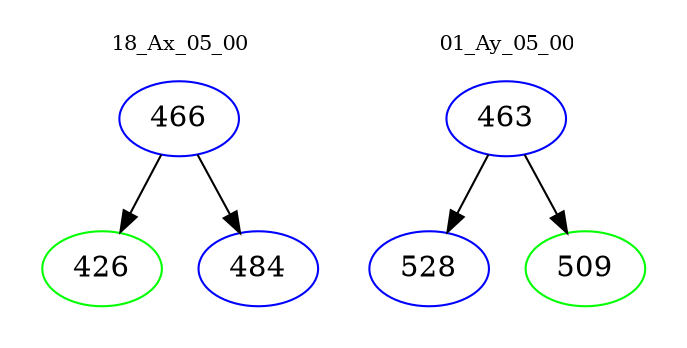 digraph{
subgraph cluster_0 {
color = white
label = "18_Ax_05_00";
fontsize=10;
T0_466 [label="466", color="blue"]
T0_466 -> T0_426 [color="black"]
T0_426 [label="426", color="green"]
T0_466 -> T0_484 [color="black"]
T0_484 [label="484", color="blue"]
}
subgraph cluster_1 {
color = white
label = "01_Ay_05_00";
fontsize=10;
T1_463 [label="463", color="blue"]
T1_463 -> T1_528 [color="black"]
T1_528 [label="528", color="blue"]
T1_463 -> T1_509 [color="black"]
T1_509 [label="509", color="green"]
}
}
